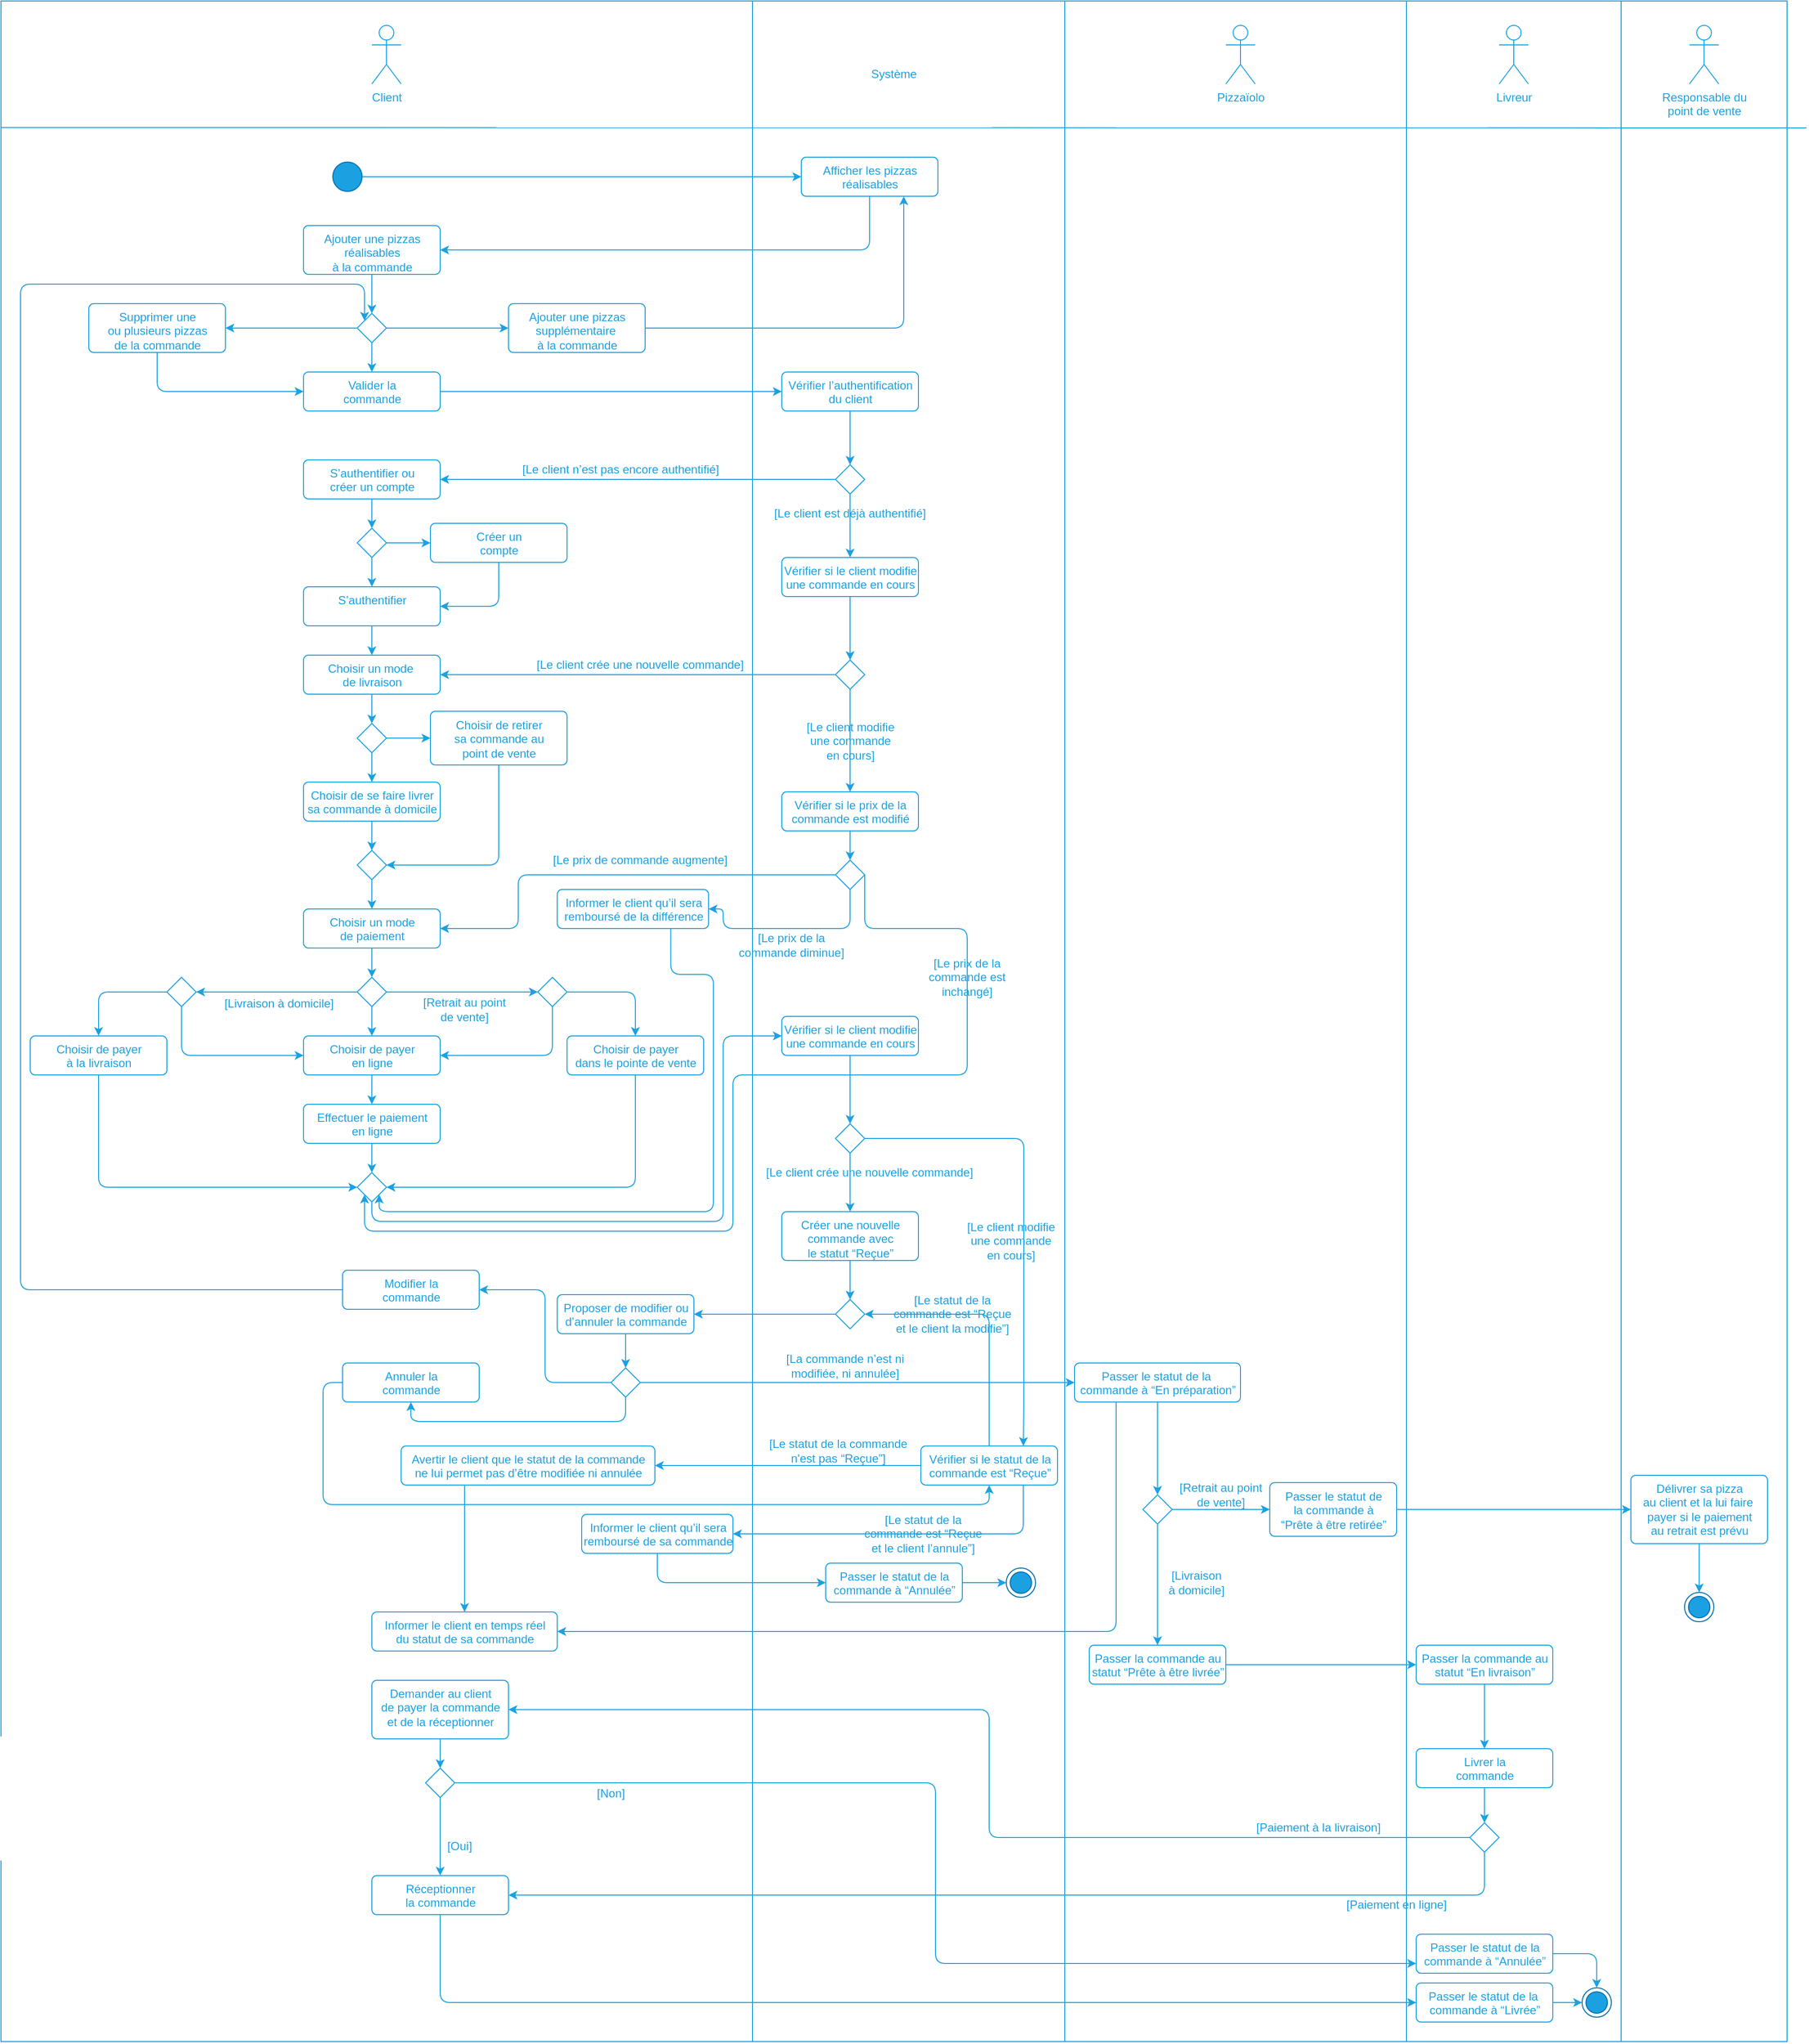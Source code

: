 <mxfile>
    <diagram id="ZDwU52DMAoR-JBrt6ogk" name="Page-1">
        <mxGraphModel dx="1695" dy="613" grid="1" gridSize="10" guides="1" tooltips="1" connect="1" arrows="1" fold="1" page="1" pageScale="1" pageWidth="827" pageHeight="1169" math="0" shadow="0">
            <root>
                <mxCell id="0"/>
                <mxCell id="99" value="Application" style="" parent="0"/>
                <mxCell id="344" value="" style="rounded=0;whiteSpace=wrap;html=1;fillColor=none;strokeColor=#1DA1E1;" vertex="1" parent="99">
                    <mxGeometry x="-250" y="30" width="1830" height="2090" as="geometry"/>
                </mxCell>
                <mxCell id="138" style="edgeStyle=orthogonalEdgeStyle;rounded=0;orthogonalLoop=1;jettySize=auto;html=1;exitX=1;exitY=0.5;exitDx=0;exitDy=0;entryX=0;entryY=0.5;entryDx=0;entryDy=0;strokeColor=#1DA1E1;" edge="1" parent="99" source="100" target="102">
                    <mxGeometry relative="1" as="geometry"/>
                </mxCell>
                <mxCell id="100" value="" style="ellipse;fillColor=#1ba1e2;strokeColor=#006EAF;fontColor=#ffffff;" vertex="1" parent="99">
                    <mxGeometry x="90" y="195" width="30" height="30" as="geometry"/>
                </mxCell>
                <mxCell id="137" style="edgeStyle=orthogonalEdgeStyle;rounded=1;orthogonalLoop=1;jettySize=auto;html=1;exitX=0.5;exitY=1;exitDx=0;exitDy=0;entryX=1;entryY=0.5;entryDx=0;entryDy=0;strokeColor=#1DA1E1;" edge="1" parent="99" source="102" target="109">
                    <mxGeometry relative="1" as="geometry"/>
                </mxCell>
                <mxCell id="102" value="&lt;font color=&quot;#1da1e1&quot;&gt;Afficher les pizzas &lt;br&gt;réalisables&lt;/font&gt;" style="html=1;align=center;verticalAlign=top;rounded=1;absoluteArcSize=1;arcSize=10;dashed=0;strokeColor=#1DA1E1;fillColor=none;" vertex="1" parent="99">
                    <mxGeometry x="570" y="190" width="140" height="40" as="geometry"/>
                </mxCell>
                <mxCell id="103" value="&lt;font color=&quot;#1da1e1&quot;&gt;Client&lt;/font&gt;" style="shape=umlActor;verticalLabelPosition=bottom;verticalAlign=top;html=1;strokeColor=#1DA1E1;fillColor=none;" vertex="1" parent="99">
                    <mxGeometry x="130" y="55" width="30" height="60" as="geometry"/>
                </mxCell>
                <mxCell id="104" value="" style="endArrow=none;html=1;strokeColor=#1DA1E1;" edge="1" parent="99">
                    <mxGeometry width="50" height="50" relative="1" as="geometry">
                        <mxPoint x="520" y="2120" as="sourcePoint"/>
                        <mxPoint x="520" y="30" as="targetPoint"/>
                    </mxGeometry>
                </mxCell>
                <mxCell id="107" value="&lt;font color=&quot;#1da1e1&quot;&gt;Système&lt;/font&gt;" style="text;html=1;strokeColor=none;fillColor=none;align=center;verticalAlign=middle;whiteSpace=wrap;rounded=0;" vertex="1" parent="99">
                    <mxGeometry x="620" y="95" width="90" height="20" as="geometry"/>
                </mxCell>
                <mxCell id="139" style="edgeStyle=orthogonalEdgeStyle;rounded=0;orthogonalLoop=1;jettySize=auto;html=1;exitX=0.5;exitY=1;exitDx=0;exitDy=0;entryX=0.5;entryY=0;entryDx=0;entryDy=0;strokeColor=#1DA1E1;" edge="1" parent="99" source="109" target="142">
                    <mxGeometry relative="1" as="geometry"/>
                </mxCell>
                <mxCell id="109" value="&lt;font color=&quot;#1da1e1&quot;&gt;Ajouter une pizzas &lt;br&gt;réalisables &lt;br&gt;à la commande&lt;/font&gt;" style="html=1;align=center;verticalAlign=top;rounded=1;absoluteArcSize=1;arcSize=10;dashed=0;strokeColor=#1DA1E1;fillColor=none;" vertex="1" parent="99">
                    <mxGeometry x="60" y="260" width="140" height="50" as="geometry"/>
                </mxCell>
                <mxCell id="225" style="edgeStyle=orthogonalEdgeStyle;rounded=1;orthogonalLoop=1;jettySize=auto;html=1;exitX=1;exitY=0.5;exitDx=0;exitDy=0;entryX=0;entryY=0.5;entryDx=0;entryDy=0;strokeColor=#1DA1E1;" edge="1" parent="99" source="111" target="222">
                    <mxGeometry relative="1" as="geometry"/>
                </mxCell>
                <mxCell id="111" value="&lt;font color=&quot;#1da1e1&quot;&gt;Valider la &lt;br&gt;commande&lt;/font&gt;" style="html=1;align=center;verticalAlign=top;rounded=1;absoluteArcSize=1;arcSize=10;dashed=0;strokeColor=#1DA1E1;fillColor=none;" vertex="1" parent="99">
                    <mxGeometry x="60" y="410" width="140" height="40" as="geometry"/>
                </mxCell>
                <mxCell id="153" style="edgeStyle=orthogonalEdgeStyle;rounded=0;orthogonalLoop=1;jettySize=auto;html=1;exitX=0.5;exitY=1;exitDx=0;exitDy=0;entryX=0.5;entryY=0;entryDx=0;entryDy=0;strokeColor=#1DA1E1;" edge="1" parent="99" source="112" target="141">
                    <mxGeometry relative="1" as="geometry"/>
                </mxCell>
                <mxCell id="112" value="&lt;font color=&quot;#1da1e1&quot;&gt;S’authentifier ou &lt;br&gt;créer un compte&lt;/font&gt;" style="html=1;align=center;verticalAlign=top;rounded=1;absoluteArcSize=1;arcSize=10;dashed=0;strokeColor=#1DA1E1;fillColor=none;" vertex="1" parent="99">
                    <mxGeometry x="60" y="500" width="140" height="40" as="geometry"/>
                </mxCell>
                <mxCell id="158" style="edgeStyle=orthogonalEdgeStyle;rounded=1;orthogonalLoop=1;jettySize=auto;html=1;exitX=0.5;exitY=1;exitDx=0;exitDy=0;entryX=0.5;entryY=0;entryDx=0;entryDy=0;strokeColor=#1DA1E1;" edge="1" parent="99" source="113" target="114">
                    <mxGeometry relative="1" as="geometry"/>
                </mxCell>
                <mxCell id="113" value="&lt;font color=&quot;#1da1e1&quot;&gt;S’authentifier&lt;/font&gt;" style="html=1;align=center;verticalAlign=top;rounded=1;absoluteArcSize=1;arcSize=10;dashed=0;strokeColor=#1DA1E1;fillColor=none;" vertex="1" parent="99">
                    <mxGeometry x="60" y="630" width="140" height="40" as="geometry"/>
                </mxCell>
                <mxCell id="160" style="edgeStyle=orthogonalEdgeStyle;rounded=1;orthogonalLoop=1;jettySize=auto;html=1;exitX=0.5;exitY=1;exitDx=0;exitDy=0;entryX=0.5;entryY=0;entryDx=0;entryDy=0;strokeColor=#1DA1E1;" edge="1" parent="99" source="114" target="159">
                    <mxGeometry relative="1" as="geometry"/>
                </mxCell>
                <mxCell id="114" value="&lt;font color=&quot;#1da1e1&quot;&gt;Choisir un mode&amp;nbsp;&lt;br&gt;de livraison&lt;/font&gt;" style="html=1;align=center;verticalAlign=top;rounded=1;absoluteArcSize=1;arcSize=10;dashed=0;strokeColor=#1DA1E1;fillColor=none;" vertex="1" parent="99">
                    <mxGeometry x="60" y="700" width="140" height="40" as="geometry"/>
                </mxCell>
                <mxCell id="165" style="edgeStyle=orthogonalEdgeStyle;rounded=1;orthogonalLoop=1;jettySize=auto;html=1;exitX=0.5;exitY=1;exitDx=0;exitDy=0;entryX=0.5;entryY=0;entryDx=0;entryDy=0;strokeColor=#1DA1E1;" edge="1" parent="99" source="115" target="164">
                    <mxGeometry relative="1" as="geometry"/>
                </mxCell>
                <mxCell id="115" value="&lt;font color=&quot;#1da1e1&quot;&gt;Choisir de se faire livrer &lt;br&gt;sa commande à domicile&lt;/font&gt;" style="html=1;align=center;verticalAlign=top;rounded=1;absoluteArcSize=1;arcSize=10;dashed=0;strokeColor=#1DA1E1;fillColor=none;" vertex="1" parent="99">
                    <mxGeometry x="60" y="830" width="140" height="40" as="geometry"/>
                </mxCell>
                <mxCell id="172" style="edgeStyle=orthogonalEdgeStyle;rounded=1;orthogonalLoop=1;jettySize=auto;html=1;exitX=0.5;exitY=1;exitDx=0;exitDy=0;entryX=0.5;entryY=0;entryDx=0;entryDy=0;strokeColor=#1DA1E1;" edge="1" parent="99" source="116" target="171">
                    <mxGeometry relative="1" as="geometry"/>
                </mxCell>
                <mxCell id="116" value="&lt;font color=&quot;#1da1e1&quot;&gt;Choisir un mode &lt;br&gt;de paiement&lt;/font&gt;" style="html=1;align=center;verticalAlign=top;rounded=1;absoluteArcSize=1;arcSize=10;dashed=0;strokeColor=#1DA1E1;fillColor=none;" vertex="1" parent="99">
                    <mxGeometry x="60" y="960" width="140" height="40" as="geometry"/>
                </mxCell>
                <mxCell id="168" style="edgeStyle=orthogonalEdgeStyle;rounded=1;orthogonalLoop=1;jettySize=auto;html=1;exitX=0.5;exitY=1;exitDx=0;exitDy=0;entryX=0.5;entryY=0;entryDx=0;entryDy=0;strokeColor=#1DA1E1;" edge="1" parent="99" source="117" target="118">
                    <mxGeometry relative="1" as="geometry"/>
                </mxCell>
                <mxCell id="117" value="&lt;font color=&quot;#1da1e1&quot;&gt;Choisir de payer&lt;br&gt;en ligne&lt;/font&gt;" style="html=1;align=center;verticalAlign=top;rounded=1;absoluteArcSize=1;arcSize=10;dashed=0;strokeColor=#1DA1E1;fillColor=none;" vertex="1" parent="99">
                    <mxGeometry x="60" y="1090" width="140" height="40" as="geometry"/>
                </mxCell>
                <mxCell id="176" style="edgeStyle=orthogonalEdgeStyle;rounded=1;orthogonalLoop=1;jettySize=auto;html=1;exitX=0.5;exitY=1;exitDx=0;exitDy=0;entryX=0.5;entryY=0;entryDx=0;entryDy=0;strokeColor=#1DA1E1;" edge="1" parent="99" source="118" target="173">
                    <mxGeometry relative="1" as="geometry"/>
                </mxCell>
                <mxCell id="118" value="&lt;font color=&quot;#1da1e1&quot;&gt;Effectuer le paiement&lt;br&gt;en ligne&lt;br&gt;&lt;/font&gt;" style="html=1;align=center;verticalAlign=top;rounded=1;absoluteArcSize=1;arcSize=10;dashed=0;strokeColor=#1DA1E1;fillColor=none;" vertex="1" parent="99">
                    <mxGeometry x="60" y="1160" width="140" height="40" as="geometry"/>
                </mxCell>
                <mxCell id="121" value="" style="endArrow=none;html=1;strokeColor=#1DA1E1;exitX=0;exitY=0.062;exitDx=0;exitDy=0;exitPerimeter=0;" edge="1" parent="99" source="344">
                    <mxGeometry width="50" height="50" relative="1" as="geometry">
                        <mxPoint x="10" y="160" as="sourcePoint"/>
                        <mxPoint x="1600" y="160" as="targetPoint"/>
                    </mxGeometry>
                </mxCell>
                <mxCell id="122" value="" style="endArrow=none;html=1;strokeColor=#1DA1E1;" edge="1" parent="99">
                    <mxGeometry width="50" height="50" relative="1" as="geometry">
                        <mxPoint x="840" y="2120" as="sourcePoint"/>
                        <mxPoint x="840" y="30" as="targetPoint"/>
                    </mxGeometry>
                </mxCell>
                <mxCell id="123" value="&lt;font color=&quot;#1da1e1&quot;&gt;Pizzaïolo&lt;/font&gt;" style="shape=umlActor;verticalLabelPosition=bottom;verticalAlign=top;html=1;strokeColor=#1DA1E1;fillColor=none;" vertex="1" parent="99">
                    <mxGeometry x="1005" y="55" width="30" height="60" as="geometry"/>
                </mxCell>
                <mxCell id="124" value="" style="endArrow=none;html=1;strokeColor=#1DA1E1;" edge="1" parent="99">
                    <mxGeometry width="50" height="50" relative="1" as="geometry">
                        <mxPoint x="1190" y="2120" as="sourcePoint"/>
                        <mxPoint x="1190" y="30" as="targetPoint"/>
                    </mxGeometry>
                </mxCell>
                <mxCell id="125" value="&lt;font color=&quot;#1da1e1&quot;&gt;Livreur&lt;/font&gt;" style="shape=umlActor;verticalLabelPosition=bottom;verticalAlign=top;html=1;strokeColor=#1DA1E1;fillColor=none;" vertex="1" parent="99">
                    <mxGeometry x="1285" y="55" width="30" height="60" as="geometry"/>
                </mxCell>
                <mxCell id="243" style="edgeStyle=orthogonalEdgeStyle;rounded=1;orthogonalLoop=1;jettySize=auto;html=1;exitX=0.5;exitY=1;exitDx=0;exitDy=0;entryX=0.5;entryY=0;entryDx=0;entryDy=0;strokeColor=#1DA1E1;" edge="1" parent="99" source="250" target="131">
                    <mxGeometry relative="1" as="geometry"/>
                </mxCell>
                <mxCell id="313" style="edgeStyle=orthogonalEdgeStyle;rounded=1;orthogonalLoop=1;jettySize=auto;html=1;exitX=0.25;exitY=1;exitDx=0;exitDy=0;strokeColor=#1DA1E1;" edge="1" parent="99" source="130" target="311">
                    <mxGeometry relative="1" as="geometry">
                        <Array as="points">
                            <mxPoint x="893" y="1700"/>
                        </Array>
                    </mxGeometry>
                </mxCell>
                <mxCell id="130" value="&lt;span style=&quot;color: rgb(29 , 161 , 225)&quot;&gt;Passer le statut de la&amp;nbsp;&lt;/span&gt;&lt;br style=&quot;color: rgb(29 , 161 , 225)&quot;&gt;&lt;span style=&quot;color: rgb(29 , 161 , 225)&quot;&gt;commande à&lt;/span&gt;&lt;font color=&quot;#1da1e1&quot;&gt;&amp;nbsp;“En préparation”&lt;br&gt;&lt;/font&gt;" style="html=1;align=center;verticalAlign=top;rounded=1;absoluteArcSize=1;arcSize=10;dashed=0;strokeColor=#1DA1E1;fillColor=none;" vertex="1" parent="99">
                    <mxGeometry x="850" y="1425" width="170" height="40" as="geometry"/>
                </mxCell>
                <mxCell id="244" style="edgeStyle=orthogonalEdgeStyle;rounded=1;orthogonalLoop=1;jettySize=auto;html=1;exitX=1;exitY=0.5;exitDx=0;exitDy=0;entryX=0;entryY=0.5;entryDx=0;entryDy=0;strokeColor=#1DA1E1;" edge="1" parent="99" source="131" target="132">
                    <mxGeometry relative="1" as="geometry">
                        <Array as="points"/>
                    </mxGeometry>
                </mxCell>
                <mxCell id="131" value="&lt;font color=&quot;#1da1e1&quot;&gt;Passer la commande au &lt;br&gt;statut “Prête à être livrée”&lt;br&gt;&lt;/font&gt;" style="html=1;align=center;verticalAlign=top;rounded=1;absoluteArcSize=1;arcSize=10;dashed=0;strokeColor=#1DA1E1;fillColor=none;" vertex="1" parent="99">
                    <mxGeometry x="865" y="1714" width="140" height="40" as="geometry"/>
                </mxCell>
                <mxCell id="245" style="edgeStyle=orthogonalEdgeStyle;rounded=1;orthogonalLoop=1;jettySize=auto;html=1;exitX=0.5;exitY=1;exitDx=0;exitDy=0;entryX=0.5;entryY=0;entryDx=0;entryDy=0;strokeColor=#1DA1E1;" edge="1" parent="99" source="132" target="133">
                    <mxGeometry relative="1" as="geometry"/>
                </mxCell>
                <mxCell id="132" value="&lt;font color=&quot;#1da1e1&quot;&gt;Passer la commande au &lt;br&gt;statut “En livraison”&lt;br&gt;&lt;/font&gt;" style="html=1;align=center;verticalAlign=top;rounded=1;absoluteArcSize=1;arcSize=10;dashed=0;strokeColor=#1DA1E1;fillColor=none;" vertex="1" parent="99">
                    <mxGeometry x="1200" y="1714" width="140" height="40" as="geometry"/>
                </mxCell>
                <mxCell id="133" value="&lt;font color=&quot;#1da1e1&quot;&gt;Livrer la &lt;br&gt;commande&lt;br&gt;&lt;/font&gt;" style="html=1;align=center;verticalAlign=top;rounded=1;absoluteArcSize=1;arcSize=10;dashed=0;strokeColor=#1DA1E1;fillColor=none;" vertex="1" parent="99">
                    <mxGeometry x="1200" y="1820" width="140" height="40" as="geometry"/>
                </mxCell>
                <mxCell id="335" style="edgeStyle=orthogonalEdgeStyle;rounded=1;orthogonalLoop=1;jettySize=auto;html=1;exitX=1;exitY=0.5;exitDx=0;exitDy=0;strokeColor=#1DA1E1;entryX=0;entryY=0.5;entryDx=0;entryDy=0;" edge="1" parent="99" source="134" target="333">
                    <mxGeometry relative="1" as="geometry"/>
                </mxCell>
                <mxCell id="134" value="&lt;span style=&quot;color: rgb(29 , 161 , 225)&quot;&gt;Passer le statut de la&amp;nbsp;&lt;/span&gt;&lt;br style=&quot;color: rgb(29 , 161 , 225)&quot;&gt;&lt;span style=&quot;color: rgb(29 , 161 , 225)&quot;&gt;commande à&amp;nbsp;&lt;/span&gt;&lt;font color=&quot;#1da1e1&quot;&gt;“Livrée”&lt;br&gt;&lt;/font&gt;" style="html=1;align=center;verticalAlign=top;rounded=1;absoluteArcSize=1;arcSize=10;dashed=0;strokeColor=#1DA1E1;fillColor=none;" vertex="1" parent="99">
                    <mxGeometry x="1200" y="2060" width="140" height="40" as="geometry"/>
                </mxCell>
                <mxCell id="201" style="edgeStyle=orthogonalEdgeStyle;rounded=1;orthogonalLoop=1;jettySize=auto;html=1;exitX=0.5;exitY=1;exitDx=0;exitDy=0;entryX=0.5;entryY=0;entryDx=0;entryDy=0;strokeColor=#1DA1E1;" edge="1" parent="99" source="135" target="200">
                    <mxGeometry relative="1" as="geometry"/>
                </mxCell>
                <mxCell id="135" value="&lt;span style=&quot;color: rgb(29 , 161 , 225)&quot;&gt;Créer une nouvelle &lt;br&gt;commande&amp;nbsp;&lt;/span&gt;&lt;span style=&quot;color: rgb(29 , 161 , 225)&quot;&gt;avec &lt;br&gt;le statut “Reçue”&lt;/span&gt;&lt;font color=&quot;#1da1e1&quot;&gt;&lt;br&gt;&lt;/font&gt;" style="html=1;align=center;verticalAlign=top;rounded=1;absoluteArcSize=1;arcSize=10;dashed=0;strokeColor=#1DA1E1;fillColor=none;" vertex="1" parent="99">
                    <mxGeometry x="550" y="1270" width="140" height="50" as="geometry"/>
                </mxCell>
                <mxCell id="154" style="edgeStyle=orthogonalEdgeStyle;rounded=0;orthogonalLoop=1;jettySize=auto;html=1;exitX=0.5;exitY=1;exitDx=0;exitDy=0;entryX=0.5;entryY=0;entryDx=0;entryDy=0;strokeColor=#1DA1E1;" edge="1" parent="99" source="141" target="113">
                    <mxGeometry relative="1" as="geometry"/>
                </mxCell>
                <mxCell id="155" style="edgeStyle=orthogonalEdgeStyle;rounded=0;orthogonalLoop=1;jettySize=auto;html=1;exitX=1;exitY=0.5;exitDx=0;exitDy=0;strokeColor=#1DA1E1;entryX=0;entryY=0.5;entryDx=0;entryDy=0;" edge="1" parent="99" source="141" target="156">
                    <mxGeometry relative="1" as="geometry">
                        <mxPoint x="180" y="585" as="targetPoint"/>
                    </mxGeometry>
                </mxCell>
                <mxCell id="141" value="" style="rhombus;strokeColor=#1DA1E1;fillColor=none;" vertex="1" parent="99">
                    <mxGeometry x="115" y="570" width="30" height="30" as="geometry"/>
                </mxCell>
                <mxCell id="144" style="edgeStyle=orthogonalEdgeStyle;rounded=0;orthogonalLoop=1;jettySize=auto;html=1;exitX=0.5;exitY=1;exitDx=0;exitDy=0;entryX=0.5;entryY=0;entryDx=0;entryDy=0;strokeColor=#1DA1E1;" edge="1" parent="99" source="142" target="111">
                    <mxGeometry relative="1" as="geometry"/>
                </mxCell>
                <mxCell id="145" style="edgeStyle=orthogonalEdgeStyle;rounded=1;orthogonalLoop=1;jettySize=auto;html=1;exitX=1;exitY=0.5;exitDx=0;exitDy=0;entryX=0.75;entryY=1;entryDx=0;entryDy=0;strokeColor=#1DA1E1;" edge="1" parent="99" source="151" target="102">
                    <mxGeometry relative="1" as="geometry"/>
                </mxCell>
                <mxCell id="219" style="edgeStyle=orthogonalEdgeStyle;rounded=1;orthogonalLoop=1;jettySize=auto;html=1;exitX=0;exitY=0.5;exitDx=0;exitDy=0;entryX=1;entryY=0.5;entryDx=0;entryDy=0;strokeColor=#1DA1E1;" edge="1" parent="99" source="142" target="218">
                    <mxGeometry relative="1" as="geometry"/>
                </mxCell>
                <mxCell id="142" value="" style="rhombus;strokeColor=#1DA1E1;fillColor=none;" vertex="1" parent="99">
                    <mxGeometry x="115" y="350" width="30" height="30" as="geometry"/>
                </mxCell>
                <mxCell id="151" value="&lt;font color=&quot;#1da1e1&quot;&gt;Ajouter une pizzas &lt;br&gt;supplémentaire&amp;nbsp;&lt;br&gt;à la commande&lt;/font&gt;" style="html=1;align=center;verticalAlign=top;rounded=1;absoluteArcSize=1;arcSize=10;dashed=0;strokeColor=#1DA1E1;fillColor=none;" vertex="1" parent="99">
                    <mxGeometry x="270" y="340" width="140" height="50" as="geometry"/>
                </mxCell>
                <mxCell id="152" style="edgeStyle=orthogonalEdgeStyle;rounded=0;orthogonalLoop=1;jettySize=auto;html=1;exitX=1;exitY=0.5;exitDx=0;exitDy=0;entryX=0;entryY=0.5;entryDx=0;entryDy=0;strokeColor=#1DA1E1;" edge="1" parent="99" source="142" target="151">
                    <mxGeometry relative="1" as="geometry">
                        <mxPoint x="145" y="365" as="sourcePoint"/>
                        <mxPoint x="465" y="230" as="targetPoint"/>
                    </mxGeometry>
                </mxCell>
                <mxCell id="157" style="edgeStyle=orthogonalEdgeStyle;rounded=1;orthogonalLoop=1;jettySize=auto;html=1;exitX=0.5;exitY=1;exitDx=0;exitDy=0;entryX=1;entryY=0.5;entryDx=0;entryDy=0;strokeColor=#1DA1E1;" edge="1" parent="99" source="156" target="113">
                    <mxGeometry relative="1" as="geometry"/>
                </mxCell>
                <mxCell id="156" value="&lt;font color=&quot;#1da1e1&quot;&gt;Créer un &lt;br&gt;compte&lt;/font&gt;" style="html=1;align=center;verticalAlign=top;rounded=1;absoluteArcSize=1;arcSize=10;dashed=0;strokeColor=#1DA1E1;fillColor=none;" vertex="1" parent="99">
                    <mxGeometry x="190" y="565" width="140" height="40" as="geometry"/>
                </mxCell>
                <mxCell id="161" style="edgeStyle=orthogonalEdgeStyle;rounded=1;orthogonalLoop=1;jettySize=auto;html=1;exitX=0.5;exitY=1;exitDx=0;exitDy=0;entryX=0.5;entryY=0;entryDx=0;entryDy=0;strokeColor=#1DA1E1;" edge="1" parent="99" source="159" target="115">
                    <mxGeometry relative="1" as="geometry"/>
                </mxCell>
                <mxCell id="163" style="edgeStyle=orthogonalEdgeStyle;rounded=1;orthogonalLoop=1;jettySize=auto;html=1;exitX=1;exitY=0.5;exitDx=0;exitDy=0;entryX=0;entryY=0.5;entryDx=0;entryDy=0;strokeColor=#1DA1E1;" edge="1" parent="99" source="159" target="162">
                    <mxGeometry relative="1" as="geometry"/>
                </mxCell>
                <mxCell id="159" value="" style="rhombus;strokeColor=#1DA1E1;fillColor=none;" vertex="1" parent="99">
                    <mxGeometry x="115" y="770" width="30" height="30" as="geometry"/>
                </mxCell>
                <mxCell id="166" style="edgeStyle=orthogonalEdgeStyle;rounded=1;orthogonalLoop=1;jettySize=auto;html=1;exitX=0.5;exitY=1;exitDx=0;exitDy=0;entryX=1;entryY=0.5;entryDx=0;entryDy=0;strokeColor=#1DA1E1;" edge="1" parent="99" source="162" target="164">
                    <mxGeometry relative="1" as="geometry"/>
                </mxCell>
                <mxCell id="162" value="&lt;font color=&quot;#1da1e1&quot;&gt;Choisir de retirer &lt;br&gt;sa commande au &lt;br&gt;point de vente&lt;/font&gt;" style="html=1;align=center;verticalAlign=top;rounded=1;absoluteArcSize=1;arcSize=10;dashed=0;strokeColor=#1DA1E1;fillColor=none;" vertex="1" parent="99">
                    <mxGeometry x="190" y="757.5" width="140" height="55" as="geometry"/>
                </mxCell>
                <mxCell id="167" style="edgeStyle=orthogonalEdgeStyle;rounded=1;orthogonalLoop=1;jettySize=auto;html=1;exitX=0.5;exitY=1;exitDx=0;exitDy=0;entryX=0.5;entryY=0;entryDx=0;entryDy=0;strokeColor=#1DA1E1;" edge="1" parent="99" source="164" target="116">
                    <mxGeometry relative="1" as="geometry"/>
                </mxCell>
                <mxCell id="164" value="" style="rhombus;strokeColor=#1DA1E1;fillColor=none;" vertex="1" parent="99">
                    <mxGeometry x="115" y="900" width="30" height="30" as="geometry"/>
                </mxCell>
                <mxCell id="194" style="edgeStyle=orthogonalEdgeStyle;rounded=1;orthogonalLoop=1;jettySize=auto;html=1;exitX=0.5;exitY=1;exitDx=0;exitDy=0;entryX=0;entryY=0.5;entryDx=0;entryDy=0;strokeColor=#1DA1E1;" edge="1" parent="99" source="169" target="173">
                    <mxGeometry relative="1" as="geometry"/>
                </mxCell>
                <mxCell id="169" value="&lt;font color=&quot;#1da1e1&quot;&gt;Choisir de payer &lt;br&gt;à la livraison&lt;/font&gt;" style="html=1;align=center;verticalAlign=top;rounded=1;absoluteArcSize=1;arcSize=10;dashed=0;strokeColor=#1DA1E1;fillColor=none;" vertex="1" parent="99">
                    <mxGeometry x="-220" y="1090" width="140" height="40" as="geometry"/>
                </mxCell>
                <mxCell id="195" style="edgeStyle=orthogonalEdgeStyle;rounded=1;orthogonalLoop=1;jettySize=auto;html=1;exitX=0.5;exitY=1;exitDx=0;exitDy=0;entryX=1;entryY=0.5;entryDx=0;entryDy=0;strokeColor=#1DA1E1;" edge="1" parent="99" source="170" target="173">
                    <mxGeometry relative="1" as="geometry"/>
                </mxCell>
                <mxCell id="170" value="&lt;font color=&quot;#1da1e1&quot;&gt;Choisir de payer &lt;br&gt;dans le pointe de vente&lt;/font&gt;" style="html=1;align=center;verticalAlign=top;rounded=1;absoluteArcSize=1;arcSize=10;dashed=0;strokeColor=#1DA1E1;fillColor=none;" vertex="1" parent="99">
                    <mxGeometry x="330" y="1090" width="140" height="40" as="geometry"/>
                </mxCell>
                <mxCell id="181" style="edgeStyle=orthogonalEdgeStyle;rounded=1;orthogonalLoop=1;jettySize=auto;html=1;exitX=1;exitY=0.5;exitDx=0;exitDy=0;entryX=0;entryY=0.5;entryDx=0;entryDy=0;strokeColor=#1DA1E1;" edge="1" parent="99" source="171" target="180">
                    <mxGeometry relative="1" as="geometry"/>
                </mxCell>
                <mxCell id="187" style="edgeStyle=orthogonalEdgeStyle;rounded=1;orthogonalLoop=1;jettySize=auto;html=1;exitX=0.5;exitY=1;exitDx=0;exitDy=0;entryX=0.5;entryY=0;entryDx=0;entryDy=0;strokeColor=#1DA1E1;" edge="1" parent="99" source="171" target="117">
                    <mxGeometry relative="1" as="geometry"/>
                </mxCell>
                <mxCell id="190" style="edgeStyle=orthogonalEdgeStyle;rounded=1;orthogonalLoop=1;jettySize=auto;html=1;exitX=0;exitY=0.5;exitDx=0;exitDy=0;entryX=1;entryY=0.5;entryDx=0;entryDy=0;strokeColor=#1DA1E1;" edge="1" parent="99" source="171" target="189">
                    <mxGeometry relative="1" as="geometry"/>
                </mxCell>
                <mxCell id="171" value="" style="rhombus;strokeColor=#1DA1E1;fillColor=none;" vertex="1" parent="99">
                    <mxGeometry x="115" y="1030" width="30" height="30" as="geometry"/>
                </mxCell>
                <mxCell id="199" style="edgeStyle=orthogonalEdgeStyle;rounded=1;orthogonalLoop=1;jettySize=auto;html=1;exitX=0.5;exitY=1;exitDx=0;exitDy=0;entryX=0;entryY=0.5;entryDx=0;entryDy=0;strokeColor=#1DA1E1;" edge="1" parent="99" source="173" target="266">
                    <mxGeometry relative="1" as="geometry">
                        <Array as="points">
                            <mxPoint x="130" y="1280"/>
                            <mxPoint x="490" y="1280"/>
                            <mxPoint x="490" y="1090"/>
                        </Array>
                    </mxGeometry>
                </mxCell>
                <mxCell id="173" value="" style="rhombus;strokeColor=#1DA1E1;fillColor=none;" vertex="1" parent="99">
                    <mxGeometry x="115" y="1230" width="30" height="30" as="geometry"/>
                </mxCell>
                <mxCell id="179" value="&lt;font color=&quot;#1da1e1&quot;&gt;[Retrait au point &lt;br&gt;de vente]&lt;/font&gt;" style="text;html=1;strokeColor=none;fillColor=none;align=center;verticalAlign=middle;whiteSpace=wrap;rounded=0;" vertex="1" parent="99">
                    <mxGeometry x="150" y="1033" width="150" height="60" as="geometry"/>
                </mxCell>
                <mxCell id="185" style="edgeStyle=orthogonalEdgeStyle;rounded=1;orthogonalLoop=1;jettySize=auto;html=1;exitX=1;exitY=0.5;exitDx=0;exitDy=0;entryX=0.5;entryY=0;entryDx=0;entryDy=0;strokeColor=#1DA1E1;" edge="1" parent="99" source="180" target="170">
                    <mxGeometry relative="1" as="geometry"/>
                </mxCell>
                <mxCell id="186" style="edgeStyle=orthogonalEdgeStyle;rounded=1;orthogonalLoop=1;jettySize=auto;html=1;exitX=0.5;exitY=1;exitDx=0;exitDy=0;entryX=1;entryY=0.5;entryDx=0;entryDy=0;strokeColor=#1DA1E1;" edge="1" parent="99" source="180" target="117">
                    <mxGeometry relative="1" as="geometry"/>
                </mxCell>
                <mxCell id="180" value="" style="rhombus;strokeColor=#1DA1E1;fillColor=none;" vertex="1" parent="99">
                    <mxGeometry x="300" y="1030" width="30" height="30" as="geometry"/>
                </mxCell>
                <mxCell id="191" style="edgeStyle=orthogonalEdgeStyle;rounded=1;orthogonalLoop=1;jettySize=auto;html=1;exitX=0;exitY=0.5;exitDx=0;exitDy=0;entryX=0.5;entryY=0;entryDx=0;entryDy=0;strokeColor=#1DA1E1;" edge="1" parent="99" source="189" target="169">
                    <mxGeometry relative="1" as="geometry"/>
                </mxCell>
                <mxCell id="192" style="edgeStyle=orthogonalEdgeStyle;rounded=1;orthogonalLoop=1;jettySize=auto;html=1;exitX=0.5;exitY=1;exitDx=0;exitDy=0;entryX=0;entryY=0.5;entryDx=0;entryDy=0;strokeColor=#1DA1E1;" edge="1" parent="99" source="189" target="117">
                    <mxGeometry relative="1" as="geometry"/>
                </mxCell>
                <mxCell id="189" value="" style="rhombus;strokeColor=#1DA1E1;fillColor=none;" vertex="1" parent="99">
                    <mxGeometry x="-80" y="1030" width="30" height="30" as="geometry"/>
                </mxCell>
                <mxCell id="197" value="&lt;font color=&quot;#1da1e1&quot;&gt;[Livraison à domicile]&lt;/font&gt;" style="text;html=1;strokeColor=none;fillColor=none;align=center;verticalAlign=middle;whiteSpace=wrap;rounded=0;" vertex="1" parent="99">
                    <mxGeometry x="-40" y="1027" width="150" height="60" as="geometry"/>
                </mxCell>
                <mxCell id="207" style="edgeStyle=orthogonalEdgeStyle;rounded=1;orthogonalLoop=1;jettySize=auto;html=1;exitX=0;exitY=0.5;exitDx=0;exitDy=0;entryX=1;entryY=0.5;entryDx=0;entryDy=0;strokeColor=#1DA1E1;" edge="1" parent="99" source="200" target="241">
                    <mxGeometry relative="1" as="geometry">
                        <mxPoint x="460" y="1375" as="targetPoint"/>
                    </mxGeometry>
                </mxCell>
                <mxCell id="200" value="" style="rhombus;strokeColor=#1DA1E1;fillColor=none;" vertex="1" parent="99">
                    <mxGeometry x="605" y="1360" width="30" height="30" as="geometry"/>
                </mxCell>
                <mxCell id="242" style="edgeStyle=orthogonalEdgeStyle;rounded=1;orthogonalLoop=1;jettySize=auto;html=1;exitX=1;exitY=0.5;exitDx=0;exitDy=0;entryX=0;entryY=0.5;entryDx=0;entryDy=0;strokeColor=#1DA1E1;" edge="1" parent="99" source="211" target="130">
                    <mxGeometry relative="1" as="geometry">
                        <mxPoint x="635" y="1445" as="sourcePoint"/>
                    </mxGeometry>
                </mxCell>
                <mxCell id="212" style="edgeStyle=orthogonalEdgeStyle;rounded=1;orthogonalLoop=1;jettySize=auto;html=1;exitX=0.5;exitY=1;exitDx=0;exitDy=0;entryX=0.5;entryY=0;entryDx=0;entryDy=0;strokeColor=#1DA1E1;" edge="1" parent="99" source="241" target="211">
                    <mxGeometry relative="1" as="geometry">
                        <mxPoint x="390" y="1410" as="sourcePoint"/>
                    </mxGeometry>
                </mxCell>
                <mxCell id="231" style="edgeStyle=orthogonalEdgeStyle;rounded=1;orthogonalLoop=1;jettySize=auto;html=1;exitX=0;exitY=0.5;exitDx=0;exitDy=0;entryX=1;entryY=0.5;entryDx=0;entryDy=0;strokeColor=#1DA1E1;" edge="1" parent="99" source="211" target="216">
                    <mxGeometry relative="1" as="geometry"/>
                </mxCell>
                <mxCell id="232" style="edgeStyle=orthogonalEdgeStyle;rounded=1;orthogonalLoop=1;jettySize=auto;html=1;exitX=0.5;exitY=1;exitDx=0;exitDy=0;entryX=0.5;entryY=1;entryDx=0;entryDy=0;strokeColor=#1DA1E1;" edge="1" parent="99" source="211" target="217">
                    <mxGeometry relative="1" as="geometry"/>
                </mxCell>
                <mxCell id="211" value="" style="rhombus;strokeColor=#1DA1E1;fillColor=none;" vertex="1" parent="99">
                    <mxGeometry x="375" y="1430" width="30" height="30" as="geometry"/>
                </mxCell>
                <mxCell id="233" style="edgeStyle=orthogonalEdgeStyle;rounded=1;orthogonalLoop=1;jettySize=auto;html=1;exitX=0;exitY=0.5;exitDx=0;exitDy=0;entryX=0;entryY=0;entryDx=0;entryDy=0;strokeColor=#1DA1E1;" edge="1" parent="99" source="216" target="142">
                    <mxGeometry relative="1" as="geometry">
                        <Array as="points">
                            <mxPoint x="-230" y="1350"/>
                            <mxPoint x="-230" y="320"/>
                            <mxPoint x="123" y="320"/>
                        </Array>
                    </mxGeometry>
                </mxCell>
                <mxCell id="216" value="&lt;font color=&quot;#1da1e1&quot;&gt;Modifier la&lt;br&gt;commande&lt;br&gt;&lt;/font&gt;" style="html=1;align=center;verticalAlign=top;rounded=1;absoluteArcSize=1;arcSize=10;dashed=0;strokeColor=#1DA1E1;fillColor=none;" vertex="1" parent="99">
                    <mxGeometry x="100" y="1330" width="140" height="40" as="geometry"/>
                </mxCell>
                <mxCell id="298" style="edgeStyle=orthogonalEdgeStyle;rounded=1;orthogonalLoop=1;jettySize=auto;html=1;exitX=0;exitY=0.5;exitDx=0;exitDy=0;entryX=0.5;entryY=1;entryDx=0;entryDy=0;strokeColor=#1DA1E1;" edge="1" parent="99" source="217" target="276">
                    <mxGeometry relative="1" as="geometry"/>
                </mxCell>
                <mxCell id="217" value="&lt;font color=&quot;#1da1e1&quot;&gt;Annuler la&lt;br&gt;commande&lt;br&gt;&lt;/font&gt;" style="html=1;align=center;verticalAlign=top;rounded=1;absoluteArcSize=1;arcSize=10;dashed=0;strokeColor=#1DA1E1;fillColor=none;" vertex="1" parent="99">
                    <mxGeometry x="100" y="1425" width="140" height="40" as="geometry"/>
                </mxCell>
                <mxCell id="220" style="edgeStyle=orthogonalEdgeStyle;rounded=1;orthogonalLoop=1;jettySize=auto;html=1;exitX=0.5;exitY=1;exitDx=0;exitDy=0;entryX=0;entryY=0.5;entryDx=0;entryDy=0;strokeColor=#1DA1E1;" edge="1" parent="99" source="218" target="111">
                    <mxGeometry relative="1" as="geometry"/>
                </mxCell>
                <mxCell id="218" value="&lt;font color=&quot;#1da1e1&quot;&gt;Supprimer une&lt;br&gt;ou plusieurs pizzas&lt;br&gt;de la commande&lt;/font&gt;" style="html=1;align=center;verticalAlign=top;rounded=1;absoluteArcSize=1;arcSize=10;dashed=0;strokeColor=#1DA1E1;fillColor=none;" vertex="1" parent="99">
                    <mxGeometry x="-160" y="340" width="140" height="50" as="geometry"/>
                </mxCell>
                <mxCell id="224" style="edgeStyle=orthogonalEdgeStyle;rounded=1;orthogonalLoop=1;jettySize=auto;html=1;exitX=0.5;exitY=1;exitDx=0;exitDy=0;entryX=0.5;entryY=0;entryDx=0;entryDy=0;strokeColor=#1DA1E1;" edge="1" parent="99" source="222" target="223">
                    <mxGeometry relative="1" as="geometry"/>
                </mxCell>
                <mxCell id="222" value="&lt;font color=&quot;#1da1e1&quot;&gt;Vérifier l’authentification&lt;br&gt;du client&lt;/font&gt;" style="html=1;align=center;verticalAlign=top;rounded=1;absoluteArcSize=1;arcSize=10;dashed=0;strokeColor=#1DA1E1;fillColor=none;" vertex="1" parent="99">
                    <mxGeometry x="550" y="410" width="140" height="40" as="geometry"/>
                </mxCell>
                <mxCell id="226" style="edgeStyle=orthogonalEdgeStyle;rounded=1;orthogonalLoop=1;jettySize=auto;html=1;exitX=0;exitY=0.5;exitDx=0;exitDy=0;entryX=1;entryY=0.5;entryDx=0;entryDy=0;strokeColor=#1DA1E1;" edge="1" parent="99" source="223" target="112">
                    <mxGeometry relative="1" as="geometry"/>
                </mxCell>
                <mxCell id="227" style="edgeStyle=orthogonalEdgeStyle;rounded=1;orthogonalLoop=1;jettySize=auto;html=1;exitX=0;exitY=0.5;exitDx=0;exitDy=0;entryX=1;entryY=0.5;entryDx=0;entryDy=0;strokeColor=#1DA1E1;" edge="1" parent="99" source="234" target="114">
                    <mxGeometry relative="1" as="geometry"/>
                </mxCell>
                <mxCell id="223" value="" style="rhombus;strokeColor=#1DA1E1;fillColor=none;" vertex="1" parent="99">
                    <mxGeometry x="605" y="505" width="30" height="30" as="geometry"/>
                </mxCell>
                <mxCell id="228" value="&lt;font color=&quot;#1da1e1&quot;&gt;[Le client n’est pas encore authentifié]&lt;/font&gt;" style="text;html=1;strokeColor=none;fillColor=none;align=center;verticalAlign=middle;whiteSpace=wrap;rounded=0;" vertex="1" parent="99">
                    <mxGeometry x="270" y="480" width="230" height="60" as="geometry"/>
                </mxCell>
                <mxCell id="229" value="&lt;font color=&quot;#1da1e1&quot;&gt;[Le client est déjà authentifié]&lt;/font&gt;" style="text;html=1;strokeColor=none;fillColor=none;align=center;verticalAlign=middle;whiteSpace=wrap;rounded=0;" vertex="1" parent="99">
                    <mxGeometry x="505" y="525" width="230" height="60" as="geometry"/>
                </mxCell>
                <mxCell id="257" style="edgeStyle=orthogonalEdgeStyle;rounded=1;orthogonalLoop=1;jettySize=auto;html=1;exitX=0.5;exitY=1;exitDx=0;exitDy=0;entryX=0.5;entryY=0;entryDx=0;entryDy=0;strokeColor=#1DA1E1;" edge="1" parent="99" source="234" target="256">
                    <mxGeometry relative="1" as="geometry"/>
                </mxCell>
                <mxCell id="234" value="" style="rhombus;strokeColor=#1DA1E1;fillColor=none;" vertex="1" parent="99">
                    <mxGeometry x="605" y="705" width="30" height="30" as="geometry"/>
                </mxCell>
                <mxCell id="235" style="edgeStyle=orthogonalEdgeStyle;rounded=1;orthogonalLoop=1;jettySize=auto;html=1;exitX=0.5;exitY=1;exitDx=0;exitDy=0;entryX=0.5;entryY=0;entryDx=0;entryDy=0;strokeColor=#1DA1E1;" edge="1" parent="99" source="237" target="234">
                    <mxGeometry relative="1" as="geometry">
                        <mxPoint x="620" y="535" as="sourcePoint"/>
                        <mxPoint x="200" y="720" as="targetPoint"/>
                    </mxGeometry>
                </mxCell>
                <mxCell id="237" value="&lt;font color=&quot;#1da1e1&quot;&gt;Vérifier si le client modifie&lt;br&gt;une commande en cours&lt;br&gt;&lt;/font&gt;" style="html=1;align=center;verticalAlign=top;rounded=1;absoluteArcSize=1;arcSize=10;dashed=0;strokeColor=#1DA1E1;fillColor=none;" vertex="1" parent="99">
                    <mxGeometry x="550" y="600" width="140" height="40" as="geometry"/>
                </mxCell>
                <mxCell id="238" style="edgeStyle=orthogonalEdgeStyle;rounded=1;orthogonalLoop=1;jettySize=auto;html=1;exitX=0.5;exitY=1;exitDx=0;exitDy=0;entryX=0.5;entryY=0;entryDx=0;entryDy=0;strokeColor=#1DA1E1;" edge="1" parent="99" source="223" target="237">
                    <mxGeometry relative="1" as="geometry">
                        <mxPoint x="620" y="535" as="sourcePoint"/>
                        <mxPoint x="620" y="650" as="targetPoint"/>
                    </mxGeometry>
                </mxCell>
                <mxCell id="239" value="&lt;font color=&quot;#1da1e1&quot;&gt;[Le client crée une nouvelle commande]&lt;/font&gt;" style="text;html=1;strokeColor=none;fillColor=none;align=center;verticalAlign=middle;whiteSpace=wrap;rounded=0;" vertex="1" parent="99">
                    <mxGeometry x="290" y="680" width="230" height="60" as="geometry"/>
                </mxCell>
                <mxCell id="241" value="&lt;span style=&quot;color: rgb(29 , 161 , 225)&quot;&gt;Proposer de modifier&amp;nbsp;&lt;/span&gt;&lt;span style=&quot;color: rgb(29 , 161 , 225)&quot;&gt;ou &lt;br&gt;d’annuler la commande&lt;/span&gt;&lt;font color=&quot;#1da1e1&quot;&gt;&lt;br&gt;&lt;/font&gt;" style="html=1;align=center;verticalAlign=top;rounded=1;absoluteArcSize=1;arcSize=10;dashed=0;strokeColor=#1DA1E1;fillColor=none;" vertex="1" parent="99">
                    <mxGeometry x="320" y="1355" width="140" height="40" as="geometry"/>
                </mxCell>
                <mxCell id="247" value="&lt;font color=&quot;#1da1e1&quot;&gt;Responsable du &lt;br&gt;point de vente&lt;br&gt;&lt;/font&gt;" style="shape=umlActor;verticalLabelPosition=bottom;verticalAlign=top;html=1;strokeColor=#1DA1E1;fillColor=none;" vertex="1" parent="99">
                    <mxGeometry x="1480" y="55" width="30" height="60" as="geometry"/>
                </mxCell>
                <mxCell id="248" value="" style="endArrow=none;html=1;strokeColor=#1DA1E1;" edge="1" parent="99">
                    <mxGeometry width="50" height="50" relative="1" as="geometry">
                        <mxPoint x="1410" y="2120" as="sourcePoint"/>
                        <mxPoint x="1410" y="30" as="targetPoint"/>
                    </mxGeometry>
                </mxCell>
                <mxCell id="254" style="edgeStyle=orthogonalEdgeStyle;rounded=1;orthogonalLoop=1;jettySize=auto;html=1;exitX=1;exitY=0.5;exitDx=0;exitDy=0;entryX=0;entryY=0.5;entryDx=0;entryDy=0;strokeColor=#1DA1E1;" edge="1" parent="99" source="250" target="253">
                    <mxGeometry relative="1" as="geometry"/>
                </mxCell>
                <mxCell id="250" value="" style="rhombus;strokeColor=#1DA1E1;fillColor=none;" vertex="1" parent="99">
                    <mxGeometry x="920" y="1560" width="30" height="30" as="geometry"/>
                </mxCell>
                <mxCell id="251" style="edgeStyle=orthogonalEdgeStyle;rounded=1;orthogonalLoop=1;jettySize=auto;html=1;exitX=0.5;exitY=1;exitDx=0;exitDy=0;entryX=0.5;entryY=0;entryDx=0;entryDy=0;strokeColor=#1DA1E1;" edge="1" parent="99" source="130" target="250">
                    <mxGeometry relative="1" as="geometry">
                        <mxPoint x="805" y="1465" as="sourcePoint"/>
                        <mxPoint x="805" y="1570" as="targetPoint"/>
                        <Array as="points">
                            <mxPoint x="935" y="1540"/>
                            <mxPoint x="935" y="1540"/>
                        </Array>
                    </mxGeometry>
                </mxCell>
                <mxCell id="340" style="edgeStyle=orthogonalEdgeStyle;rounded=1;orthogonalLoop=1;jettySize=auto;html=1;exitX=1;exitY=0.5;exitDx=0;exitDy=0;entryX=0;entryY=0.5;entryDx=0;entryDy=0;strokeColor=#1DA1E1;" edge="1" parent="99" source="253" target="339">
                    <mxGeometry relative="1" as="geometry"/>
                </mxCell>
                <mxCell id="253" value="&lt;span style=&quot;color: rgb(29 , 161 , 225)&quot;&gt;Passer le statut de &lt;br&gt;la commande &lt;/span&gt;&lt;span style=&quot;color: rgb(29 , 161 , 225)&quot;&gt;à &lt;br&gt;“Prête à être retirée”&lt;/span&gt;&lt;font color=&quot;#1da1e1&quot;&gt;&lt;br&gt;&lt;/font&gt;" style="html=1;align=center;verticalAlign=top;rounded=1;absoluteArcSize=1;arcSize=10;dashed=0;strokeColor=#1DA1E1;fillColor=none;" vertex="1" parent="99">
                    <mxGeometry x="1050" y="1547.5" width="130" height="55" as="geometry"/>
                </mxCell>
                <mxCell id="261" style="edgeStyle=orthogonalEdgeStyle;rounded=1;orthogonalLoop=1;jettySize=auto;html=1;exitX=0.5;exitY=1;exitDx=0;exitDy=0;entryX=0.5;entryY=0;entryDx=0;entryDy=0;strokeColor=#1DA1E1;" edge="1" parent="99" source="256" target="260">
                    <mxGeometry relative="1" as="geometry"/>
                </mxCell>
                <mxCell id="256" value="&lt;font color=&quot;#1da1e1&quot;&gt;Vérifier si le prix de la &lt;br&gt;commande est modifié&lt;br&gt;&lt;/font&gt;" style="html=1;align=center;verticalAlign=top;rounded=1;absoluteArcSize=1;arcSize=10;dashed=0;strokeColor=#1DA1E1;fillColor=none;" vertex="1" parent="99">
                    <mxGeometry x="550" y="840" width="140" height="40" as="geometry"/>
                </mxCell>
                <mxCell id="258" value="&lt;font color=&quot;#1da1e1&quot;&gt;[Le client modifie &lt;br&gt;une commande &lt;br&gt;en cours]&lt;/font&gt;" style="text;html=1;strokeColor=none;fillColor=none;align=center;verticalAlign=middle;whiteSpace=wrap;rounded=0;" vertex="1" parent="99">
                    <mxGeometry x="547.5" y="757.5" width="145" height="60" as="geometry"/>
                </mxCell>
                <mxCell id="264" style="edgeStyle=orthogonalEdgeStyle;rounded=1;orthogonalLoop=1;jettySize=auto;html=1;exitX=0;exitY=0.5;exitDx=0;exitDy=0;entryX=1;entryY=0.5;entryDx=0;entryDy=0;strokeColor=#1DA1E1;" edge="1" parent="99" source="260" target="116">
                    <mxGeometry relative="1" as="geometry">
                        <Array as="points">
                            <mxPoint x="280" y="925"/>
                            <mxPoint x="280" y="980"/>
                        </Array>
                    </mxGeometry>
                </mxCell>
                <mxCell id="288" style="edgeStyle=orthogonalEdgeStyle;rounded=1;orthogonalLoop=1;jettySize=auto;html=1;exitX=0.5;exitY=1;exitDx=0;exitDy=0;entryX=1;entryY=0.5;entryDx=0;entryDy=0;strokeColor=#1DA1E1;" edge="1" parent="99" source="260" target="287">
                    <mxGeometry relative="1" as="geometry">
                        <Array as="points">
                            <mxPoint x="620" y="980"/>
                            <mxPoint x="490" y="980"/>
                            <mxPoint x="490" y="960"/>
                        </Array>
                    </mxGeometry>
                </mxCell>
                <mxCell id="294" style="edgeStyle=orthogonalEdgeStyle;rounded=1;orthogonalLoop=1;jettySize=auto;html=1;exitX=1;exitY=0.5;exitDx=0;exitDy=0;entryX=0;entryY=1;entryDx=0;entryDy=0;strokeColor=#1DA1E1;" edge="1" parent="99" source="260" target="173">
                    <mxGeometry relative="1" as="geometry">
                        <Array as="points">
                            <mxPoint x="740" y="980"/>
                            <mxPoint x="740" y="1130"/>
                            <mxPoint x="500" y="1130"/>
                            <mxPoint x="500" y="1290"/>
                            <mxPoint x="123" y="1290"/>
                        </Array>
                    </mxGeometry>
                </mxCell>
                <mxCell id="260" value="" style="rhombus;strokeColor=#1DA1E1;fillColor=none;" vertex="1" parent="99">
                    <mxGeometry x="605" y="910" width="30" height="30" as="geometry"/>
                </mxCell>
                <mxCell id="263" value="&lt;font color=&quot;#1da1e1&quot;&gt;[Le prix de commande augmente]&lt;/font&gt;" style="text;html=1;strokeColor=none;fillColor=none;align=center;verticalAlign=middle;whiteSpace=wrap;rounded=0;" vertex="1" parent="99">
                    <mxGeometry x="305" y="880" width="200" height="60" as="geometry"/>
                </mxCell>
                <mxCell id="269" style="edgeStyle=orthogonalEdgeStyle;rounded=1;orthogonalLoop=1;jettySize=auto;html=1;exitX=0.5;exitY=1;exitDx=0;exitDy=0;entryX=0.5;entryY=0;entryDx=0;entryDy=0;strokeColor=#1DA1E1;" edge="1" parent="99" source="266" target="267">
                    <mxGeometry relative="1" as="geometry"/>
                </mxCell>
                <mxCell id="266" value="&lt;font color=&quot;#1da1e1&quot;&gt;Vérifier si le client modifie&lt;br&gt;une commande en cours&lt;br&gt;&lt;/font&gt;" style="html=1;align=center;verticalAlign=top;rounded=1;absoluteArcSize=1;arcSize=10;dashed=0;strokeColor=#1DA1E1;fillColor=none;" vertex="1" parent="99">
                    <mxGeometry x="550" y="1070" width="140" height="40" as="geometry"/>
                </mxCell>
                <mxCell id="270" style="edgeStyle=orthogonalEdgeStyle;rounded=1;orthogonalLoop=1;jettySize=auto;html=1;exitX=0.5;exitY=1;exitDx=0;exitDy=0;entryX=0.5;entryY=0;entryDx=0;entryDy=0;strokeColor=#1DA1E1;" edge="1" parent="99" source="267" target="135">
                    <mxGeometry relative="1" as="geometry"/>
                </mxCell>
                <mxCell id="272" style="edgeStyle=orthogonalEdgeStyle;rounded=1;orthogonalLoop=1;jettySize=auto;html=1;exitX=1;exitY=0.5;exitDx=0;exitDy=0;entryX=0.75;entryY=0;entryDx=0;entryDy=0;strokeColor=#1DA1E1;" edge="1" parent="99" source="267" target="276">
                    <mxGeometry relative="1" as="geometry">
                        <Array as="points">
                            <mxPoint x="798" y="1195"/>
                            <mxPoint x="798" y="1470"/>
                        </Array>
                    </mxGeometry>
                </mxCell>
                <mxCell id="267" value="" style="rhombus;strokeColor=#1DA1E1;fillColor=none;" vertex="1" parent="99">
                    <mxGeometry x="605" y="1180" width="30" height="30" as="geometry"/>
                </mxCell>
                <mxCell id="271" value="&lt;font color=&quot;#1da1e1&quot;&gt;[Le client crée une nouvelle commande]&lt;/font&gt;" style="text;html=1;strokeColor=none;fillColor=none;align=center;verticalAlign=middle;whiteSpace=wrap;rounded=0;" vertex="1" parent="99">
                    <mxGeometry x="525" y="1200" width="230" height="60" as="geometry"/>
                </mxCell>
                <mxCell id="273" value="&lt;font color=&quot;#1da1e1&quot;&gt;[Le client modifie&lt;br&gt;une commande &lt;br&gt;en cours]&lt;/font&gt;" style="text;html=1;strokeColor=none;fillColor=none;align=center;verticalAlign=middle;whiteSpace=wrap;rounded=0;" vertex="1" parent="99">
                    <mxGeometry x="670" y="1270" width="230" height="60" as="geometry"/>
                </mxCell>
                <mxCell id="277" style="edgeStyle=orthogonalEdgeStyle;rounded=1;orthogonalLoop=1;jettySize=auto;html=1;exitX=0.5;exitY=0;exitDx=0;exitDy=0;entryX=1;entryY=0.5;entryDx=0;entryDy=0;strokeColor=#1DA1E1;" edge="1" parent="99" source="276" target="200">
                    <mxGeometry relative="1" as="geometry"/>
                </mxCell>
                <mxCell id="300" style="edgeStyle=orthogonalEdgeStyle;rounded=1;orthogonalLoop=1;jettySize=auto;html=1;exitX=0.75;exitY=1;exitDx=0;exitDy=0;entryX=1;entryY=0.5;entryDx=0;entryDy=0;strokeColor=#1DA1E1;" edge="1" parent="99" source="276" target="299">
                    <mxGeometry relative="1" as="geometry"/>
                </mxCell>
                <mxCell id="276" value="&lt;font color=&quot;#1da1e1&quot;&gt;Vérifier si le statut de la &lt;br&gt;commande est “Reçue”&lt;br&gt;&lt;/font&gt;" style="html=1;align=center;verticalAlign=top;rounded=1;absoluteArcSize=1;arcSize=10;dashed=0;strokeColor=#1DA1E1;fillColor=none;" vertex="1" parent="99">
                    <mxGeometry x="692.5" y="1510" width="140" height="40" as="geometry"/>
                </mxCell>
                <mxCell id="312" style="edgeStyle=orthogonalEdgeStyle;rounded=1;orthogonalLoop=1;jettySize=auto;html=1;exitX=0.25;exitY=1;exitDx=0;exitDy=0;entryX=0.5;entryY=0;entryDx=0;entryDy=0;strokeColor=#1DA1E1;" edge="1" parent="99" source="278" target="311">
                    <mxGeometry relative="1" as="geometry"/>
                </mxCell>
                <mxCell id="278" value="&lt;font color=&quot;#1da1e1&quot;&gt;Avertir le client que le statut de la commande &lt;br&gt;ne lui permet pas d’être modifiée ni annulée&lt;br&gt;&lt;/font&gt;" style="html=1;align=center;verticalAlign=top;rounded=1;absoluteArcSize=1;arcSize=10;dashed=0;strokeColor=#1DA1E1;fillColor=none;" vertex="1" parent="99">
                    <mxGeometry x="160" y="1510" width="260" height="40" as="geometry"/>
                </mxCell>
                <mxCell id="281" style="edgeStyle=orthogonalEdgeStyle;rounded=1;orthogonalLoop=1;jettySize=auto;html=1;exitX=0;exitY=0.5;exitDx=0;exitDy=0;entryX=1;entryY=0.5;entryDx=0;entryDy=0;strokeColor=#1DA1E1;" edge="1" parent="99" source="276" target="278">
                    <mxGeometry relative="1" as="geometry">
                        <mxPoint x="605" y="1530" as="sourcePoint"/>
                    </mxGeometry>
                </mxCell>
                <mxCell id="282" value="&lt;font color=&quot;#1da1e1&quot;&gt;[Le statut de la commande&lt;br&gt;n'est pas “Reçue”]&lt;/font&gt;" style="text;html=1;strokeColor=none;fillColor=none;align=center;verticalAlign=middle;whiteSpace=wrap;rounded=0;" vertex="1" parent="99">
                    <mxGeometry x="532.5" y="1485" width="150" height="60" as="geometry"/>
                </mxCell>
                <mxCell id="286" value="&lt;font color=&quot;#1da1e1&quot;&gt;[Le statut de la &lt;br&gt;commande est “Reçue &lt;br&gt;et le client la modifie”]&lt;/font&gt;" style="text;html=1;strokeColor=none;fillColor=none;align=center;verticalAlign=middle;whiteSpace=wrap;rounded=0;" vertex="1" parent="99">
                    <mxGeometry x="650" y="1345" width="150" height="60" as="geometry"/>
                </mxCell>
                <mxCell id="293" style="edgeStyle=orthogonalEdgeStyle;rounded=1;orthogonalLoop=1;jettySize=auto;html=1;exitX=0.75;exitY=1;exitDx=0;exitDy=0;entryX=1;entryY=1;entryDx=0;entryDy=0;strokeColor=#1DA1E1;" edge="1" parent="99" source="287" target="173">
                    <mxGeometry relative="1" as="geometry">
                        <Array as="points">
                            <mxPoint x="480" y="1027"/>
                            <mxPoint x="480" y="1270"/>
                            <mxPoint x="138" y="1270"/>
                        </Array>
                    </mxGeometry>
                </mxCell>
                <mxCell id="287" value="&lt;font color=&quot;#1da1e1&quot;&gt;Informer le client qu’il sera&lt;br&gt;remboursé de la différence&lt;/font&gt;" style="html=1;align=center;verticalAlign=top;rounded=1;absoluteArcSize=1;arcSize=10;dashed=0;strokeColor=#1DA1E1;fillColor=none;" vertex="1" parent="99">
                    <mxGeometry x="320" y="940" width="155" height="40" as="geometry"/>
                </mxCell>
                <mxCell id="289" value="&lt;font color=&quot;#1da1e1&quot;&gt;[Le prix de la &lt;br&gt;commande diminue]&lt;/font&gt;" style="text;html=1;strokeColor=none;fillColor=none;align=center;verticalAlign=middle;whiteSpace=wrap;rounded=0;" vertex="1" parent="99">
                    <mxGeometry x="460" y="980" width="200" height="33" as="geometry"/>
                </mxCell>
                <mxCell id="295" value="&lt;font color=&quot;#1da1e1&quot;&gt;[Le prix de la &lt;br&gt;commande est &lt;br&gt;inchangé]&lt;/font&gt;" style="text;html=1;strokeColor=none;fillColor=none;align=center;verticalAlign=middle;whiteSpace=wrap;rounded=0;" vertex="1" parent="99">
                    <mxGeometry x="640" y="1000" width="200" height="60" as="geometry"/>
                </mxCell>
                <mxCell id="297" value="&lt;font color=&quot;#1da1e1&quot;&gt;[La commande n’est ni &lt;br&gt;modifiée, ni annulée]&lt;/font&gt;" style="text;html=1;strokeColor=none;fillColor=none;align=center;verticalAlign=middle;whiteSpace=wrap;rounded=0;" vertex="1" parent="99">
                    <mxGeometry x="515" y="1398" width="200" height="60" as="geometry"/>
                </mxCell>
                <mxCell id="302" style="edgeStyle=orthogonalEdgeStyle;rounded=1;orthogonalLoop=1;jettySize=auto;html=1;exitX=0.5;exitY=1;exitDx=0;exitDy=0;entryX=0;entryY=0.5;entryDx=0;entryDy=0;strokeColor=#1DA1E1;" edge="1" parent="99" source="299" target="301">
                    <mxGeometry relative="1" as="geometry"/>
                </mxCell>
                <mxCell id="299" value="&lt;font color=&quot;#1da1e1&quot;&gt;Informer le client qu’il sera&lt;br&gt;remboursé de sa commande&lt;/font&gt;" style="html=1;align=center;verticalAlign=top;rounded=1;absoluteArcSize=1;arcSize=10;dashed=0;strokeColor=#1DA1E1;fillColor=none;" vertex="1" parent="99">
                    <mxGeometry x="345" y="1580" width="155" height="40" as="geometry"/>
                </mxCell>
                <mxCell id="304" style="edgeStyle=orthogonalEdgeStyle;rounded=1;orthogonalLoop=1;jettySize=auto;html=1;exitX=1;exitY=0.5;exitDx=0;exitDy=0;entryX=0;entryY=0.5;entryDx=0;entryDy=0;strokeColor=#1DA1E1;" edge="1" parent="99" source="301" target="303">
                    <mxGeometry relative="1" as="geometry"/>
                </mxCell>
                <mxCell id="301" value="&lt;font color=&quot;#1da1e1&quot;&gt;Passer le statut de la &lt;br&gt;commande à “Annulée”&lt;br&gt;&lt;/font&gt;" style="html=1;align=center;verticalAlign=top;rounded=1;absoluteArcSize=1;arcSize=10;dashed=0;strokeColor=#1DA1E1;fillColor=none;" vertex="1" parent="99">
                    <mxGeometry x="595" y="1630" width="140" height="40" as="geometry"/>
                </mxCell>
                <mxCell id="303" value="" style="ellipse;html=1;shape=endState;fillColor=#1ba1e2;strokeColor=#006EAF;fontColor=#ffffff;" vertex="1" parent="99">
                    <mxGeometry x="780" y="1635" width="30" height="30" as="geometry"/>
                </mxCell>
                <mxCell id="307" value="&lt;font color=&quot;#1da1e1&quot;&gt;[Retrait au point&lt;br&gt;de vente]&lt;/font&gt;" style="text;html=1;strokeColor=none;fillColor=none;align=center;verticalAlign=middle;whiteSpace=wrap;rounded=0;" vertex="1" parent="99">
                    <mxGeometry x="950" y="1530" width="100" height="60" as="geometry"/>
                </mxCell>
                <mxCell id="310" value="&lt;font color=&quot;#1da1e1&quot;&gt;[Le statut de la &lt;br&gt;commande est “Reçue &lt;br&gt;et le client l’annule”]&lt;/font&gt;" style="text;html=1;strokeColor=none;fillColor=none;align=center;verticalAlign=middle;whiteSpace=wrap;rounded=0;" vertex="1" parent="99">
                    <mxGeometry x="620" y="1570" width="150" height="60" as="geometry"/>
                </mxCell>
                <mxCell id="311" value="&lt;font color=&quot;#1da1e1&quot;&gt;Informer le client en temps réel &lt;br&gt;du statut de sa commande&lt;br&gt;&lt;/font&gt;" style="html=1;align=center;verticalAlign=top;rounded=1;absoluteArcSize=1;arcSize=10;dashed=0;strokeColor=#1DA1E1;fillColor=none;" vertex="1" parent="99">
                    <mxGeometry x="130" y="1680" width="190" height="40" as="geometry"/>
                </mxCell>
                <mxCell id="314" value="&lt;font color=&quot;#1da1e1&quot;&gt;[Livraison &lt;br&gt;à domicile]&lt;/font&gt;" style="text;html=1;strokeColor=none;fillColor=none;align=center;verticalAlign=middle;whiteSpace=wrap;rounded=0;" vertex="1" parent="99">
                    <mxGeometry x="900" y="1620" width="150" height="60" as="geometry"/>
                </mxCell>
                <mxCell id="320" style="edgeStyle=orthogonalEdgeStyle;rounded=1;orthogonalLoop=1;jettySize=auto;html=1;exitX=0.5;exitY=1;exitDx=0;exitDy=0;entryX=1;entryY=0.5;entryDx=0;entryDy=0;strokeColor=#1DA1E1;" edge="1" parent="99" source="315" target="319">
                    <mxGeometry relative="1" as="geometry">
                        <Array as="points">
                            <mxPoint x="1270" y="1970"/>
                        </Array>
                    </mxGeometry>
                </mxCell>
                <mxCell id="322" style="edgeStyle=orthogonalEdgeStyle;rounded=1;orthogonalLoop=1;jettySize=auto;html=1;exitX=0;exitY=0.5;exitDx=0;exitDy=0;strokeColor=#1DA1E1;entryX=1;entryY=0.5;entryDx=0;entryDy=0;" edge="1" parent="99" source="315" target="317">
                    <mxGeometry relative="1" as="geometry">
                        <mxPoint x="610" y="1920" as="targetPoint"/>
                    </mxGeometry>
                </mxCell>
                <mxCell id="315" value="" style="rhombus;strokeColor=#1DA1E1;fillColor=none;" vertex="1" parent="99">
                    <mxGeometry x="1255" y="1896" width="30" height="30" as="geometry"/>
                </mxCell>
                <mxCell id="316" style="edgeStyle=orthogonalEdgeStyle;rounded=1;orthogonalLoop=1;jettySize=auto;html=1;exitX=0.5;exitY=1;exitDx=0;exitDy=0;entryX=0.5;entryY=0;entryDx=0;entryDy=0;strokeColor=#1DA1E1;" edge="1" parent="99" source="133" target="315">
                    <mxGeometry relative="1" as="geometry">
                        <mxPoint x="1290" y="1890" as="sourcePoint"/>
                        <mxPoint x="1290" y="1980" as="targetPoint"/>
                    </mxGeometry>
                </mxCell>
                <mxCell id="324" style="edgeStyle=orthogonalEdgeStyle;rounded=1;orthogonalLoop=1;jettySize=auto;html=1;exitX=0.5;exitY=1;exitDx=0;exitDy=0;entryX=0.5;entryY=0;entryDx=0;entryDy=0;strokeColor=#1DA1E1;" edge="1" parent="99" source="317" target="323">
                    <mxGeometry relative="1" as="geometry"/>
                </mxCell>
                <mxCell id="317" value="&lt;font color=&quot;#1da1e1&quot;&gt;Demander au client&lt;br&gt;de payer la commande &lt;br&gt;et de la réceptionner&lt;br&gt;&lt;/font&gt;" style="html=1;align=center;verticalAlign=top;rounded=1;absoluteArcSize=1;arcSize=10;dashed=0;strokeColor=#1DA1E1;fillColor=none;" vertex="1" parent="99">
                    <mxGeometry x="130" y="1750" width="140" height="60" as="geometry"/>
                </mxCell>
                <mxCell id="331" style="edgeStyle=orthogonalEdgeStyle;rounded=1;orthogonalLoop=1;jettySize=auto;html=1;exitX=0.5;exitY=1;exitDx=0;exitDy=0;strokeColor=#1DA1E1;entryX=0;entryY=0.5;entryDx=0;entryDy=0;" edge="1" parent="99" source="319" target="134">
                    <mxGeometry relative="1" as="geometry">
                        <mxPoint x="770" y="2150" as="targetPoint"/>
                    </mxGeometry>
                </mxCell>
                <mxCell id="319" value="&lt;font color=&quot;#1da1e1&quot;&gt;Réceptionner&lt;br&gt;la commande&lt;br&gt;&lt;/font&gt;" style="html=1;align=center;verticalAlign=top;rounded=1;absoluteArcSize=1;arcSize=10;dashed=0;strokeColor=#1DA1E1;fillColor=none;" vertex="1" parent="99">
                    <mxGeometry x="130" y="1950" width="140" height="40" as="geometry"/>
                </mxCell>
                <mxCell id="321" value="&lt;font color=&quot;#1da1e1&quot;&gt;[Paiement en ligne]&lt;/font&gt;" style="text;html=1;strokeColor=none;fillColor=none;align=center;verticalAlign=middle;whiteSpace=wrap;rounded=0;" vertex="1" parent="99">
                    <mxGeometry x="1100" y="1950" width="160" height="60" as="geometry"/>
                </mxCell>
                <mxCell id="325" style="edgeStyle=orthogonalEdgeStyle;rounded=1;orthogonalLoop=1;jettySize=auto;html=1;exitX=0.5;exitY=1;exitDx=0;exitDy=0;entryX=0.5;entryY=0;entryDx=0;entryDy=0;strokeColor=#1DA1E1;" edge="1" parent="99" source="323" target="319">
                    <mxGeometry relative="1" as="geometry"/>
                </mxCell>
                <mxCell id="336" style="edgeStyle=orthogonalEdgeStyle;rounded=1;orthogonalLoop=1;jettySize=auto;html=1;exitX=1;exitY=0.5;exitDx=0;exitDy=0;entryX=0;entryY=0.75;entryDx=0;entryDy=0;strokeColor=#1DA1E1;" edge="1" parent="99" source="323" target="332">
                    <mxGeometry relative="1" as="geometry"/>
                </mxCell>
                <mxCell id="323" value="" style="rhombus;strokeColor=#1DA1E1;fillColor=none;" vertex="1" parent="99">
                    <mxGeometry x="185" y="1840" width="30" height="30" as="geometry"/>
                </mxCell>
                <mxCell id="326" value="&lt;font color=&quot;#1da1e1&quot;&gt;[Oui]&lt;/font&gt;" style="text;html=1;strokeColor=none;fillColor=none;align=center;verticalAlign=middle;whiteSpace=wrap;rounded=0;" vertex="1" parent="99">
                    <mxGeometry x="185" y="1890" width="70" height="60" as="geometry"/>
                </mxCell>
                <mxCell id="330" value="&lt;font color=&quot;#1da1e1&quot;&gt;[Non]&lt;/font&gt;" style="text;html=1;strokeColor=none;fillColor=none;align=center;verticalAlign=middle;whiteSpace=wrap;rounded=0;" vertex="1" parent="99">
                    <mxGeometry x="340" y="1836" width="70" height="60" as="geometry"/>
                </mxCell>
                <mxCell id="332" value="&lt;font color=&quot;#1da1e1&quot;&gt;Passer le statut de la &lt;br&gt;commande à “Annulée”&lt;br&gt;&lt;/font&gt;" style="html=1;align=center;verticalAlign=top;rounded=1;absoluteArcSize=1;arcSize=10;dashed=0;strokeColor=#1DA1E1;fillColor=none;" vertex="1" parent="99">
                    <mxGeometry x="1200" y="2010" width="140" height="40" as="geometry"/>
                </mxCell>
                <mxCell id="333" value="" style="ellipse;html=1;shape=endState;fillColor=#1ba1e2;strokeColor=#006EAF;fontColor=#ffffff;" vertex="1" parent="99">
                    <mxGeometry x="1370" y="2065" width="30" height="30" as="geometry"/>
                </mxCell>
                <mxCell id="334" style="edgeStyle=orthogonalEdgeStyle;rounded=1;orthogonalLoop=1;jettySize=auto;html=1;exitX=1;exitY=0.5;exitDx=0;exitDy=0;entryX=0.5;entryY=0;entryDx=0;entryDy=0;strokeColor=#1DA1E1;" edge="1" source="332" target="333" parent="99">
                    <mxGeometry relative="1" as="geometry"/>
                </mxCell>
                <mxCell id="338" value="&lt;font color=&quot;#1da1e1&quot;&gt;[Paiement à la livraison]&lt;/font&gt;" style="text;html=1;strokeColor=none;fillColor=none;align=center;verticalAlign=middle;whiteSpace=wrap;rounded=0;" vertex="1" parent="99">
                    <mxGeometry x="1020" y="1871" width="160" height="60" as="geometry"/>
                </mxCell>
                <mxCell id="342" style="edgeStyle=orthogonalEdgeStyle;rounded=1;orthogonalLoop=1;jettySize=auto;html=1;exitX=0.5;exitY=1;exitDx=0;exitDy=0;strokeColor=#1DA1E1;entryX=0.5;entryY=0;entryDx=0;entryDy=0;" edge="1" parent="99" source="339" target="341">
                    <mxGeometry relative="1" as="geometry">
                        <mxPoint x="1510" y="1650" as="targetPoint"/>
                    </mxGeometry>
                </mxCell>
                <mxCell id="339" value="&lt;font color=&quot;#1da1e1&quot;&gt;Délivrer sa pizza &lt;br&gt;au client et la lui faire&amp;nbsp;&lt;br&gt;payer si le paiement&lt;br&gt;au retrait est prévu&lt;br&gt;&lt;/font&gt;" style="html=1;align=center;verticalAlign=top;rounded=1;absoluteArcSize=1;arcSize=10;dashed=0;strokeColor=#1DA1E1;fillColor=none;" vertex="1" parent="99">
                    <mxGeometry x="1420" y="1540" width="140" height="70" as="geometry"/>
                </mxCell>
                <mxCell id="341" value="" style="ellipse;html=1;shape=endState;fillColor=#1ba1e2;strokeColor=#006EAF;fontColor=#ffffff;" vertex="1" parent="99">
                    <mxGeometry x="1475" y="1660" width="30" height="30" as="geometry"/>
                </mxCell>
                <mxCell id="1" value="Acteurs et actions" parent="0"/>
            </root>
        </mxGraphModel>
    </diagram>
</mxfile>